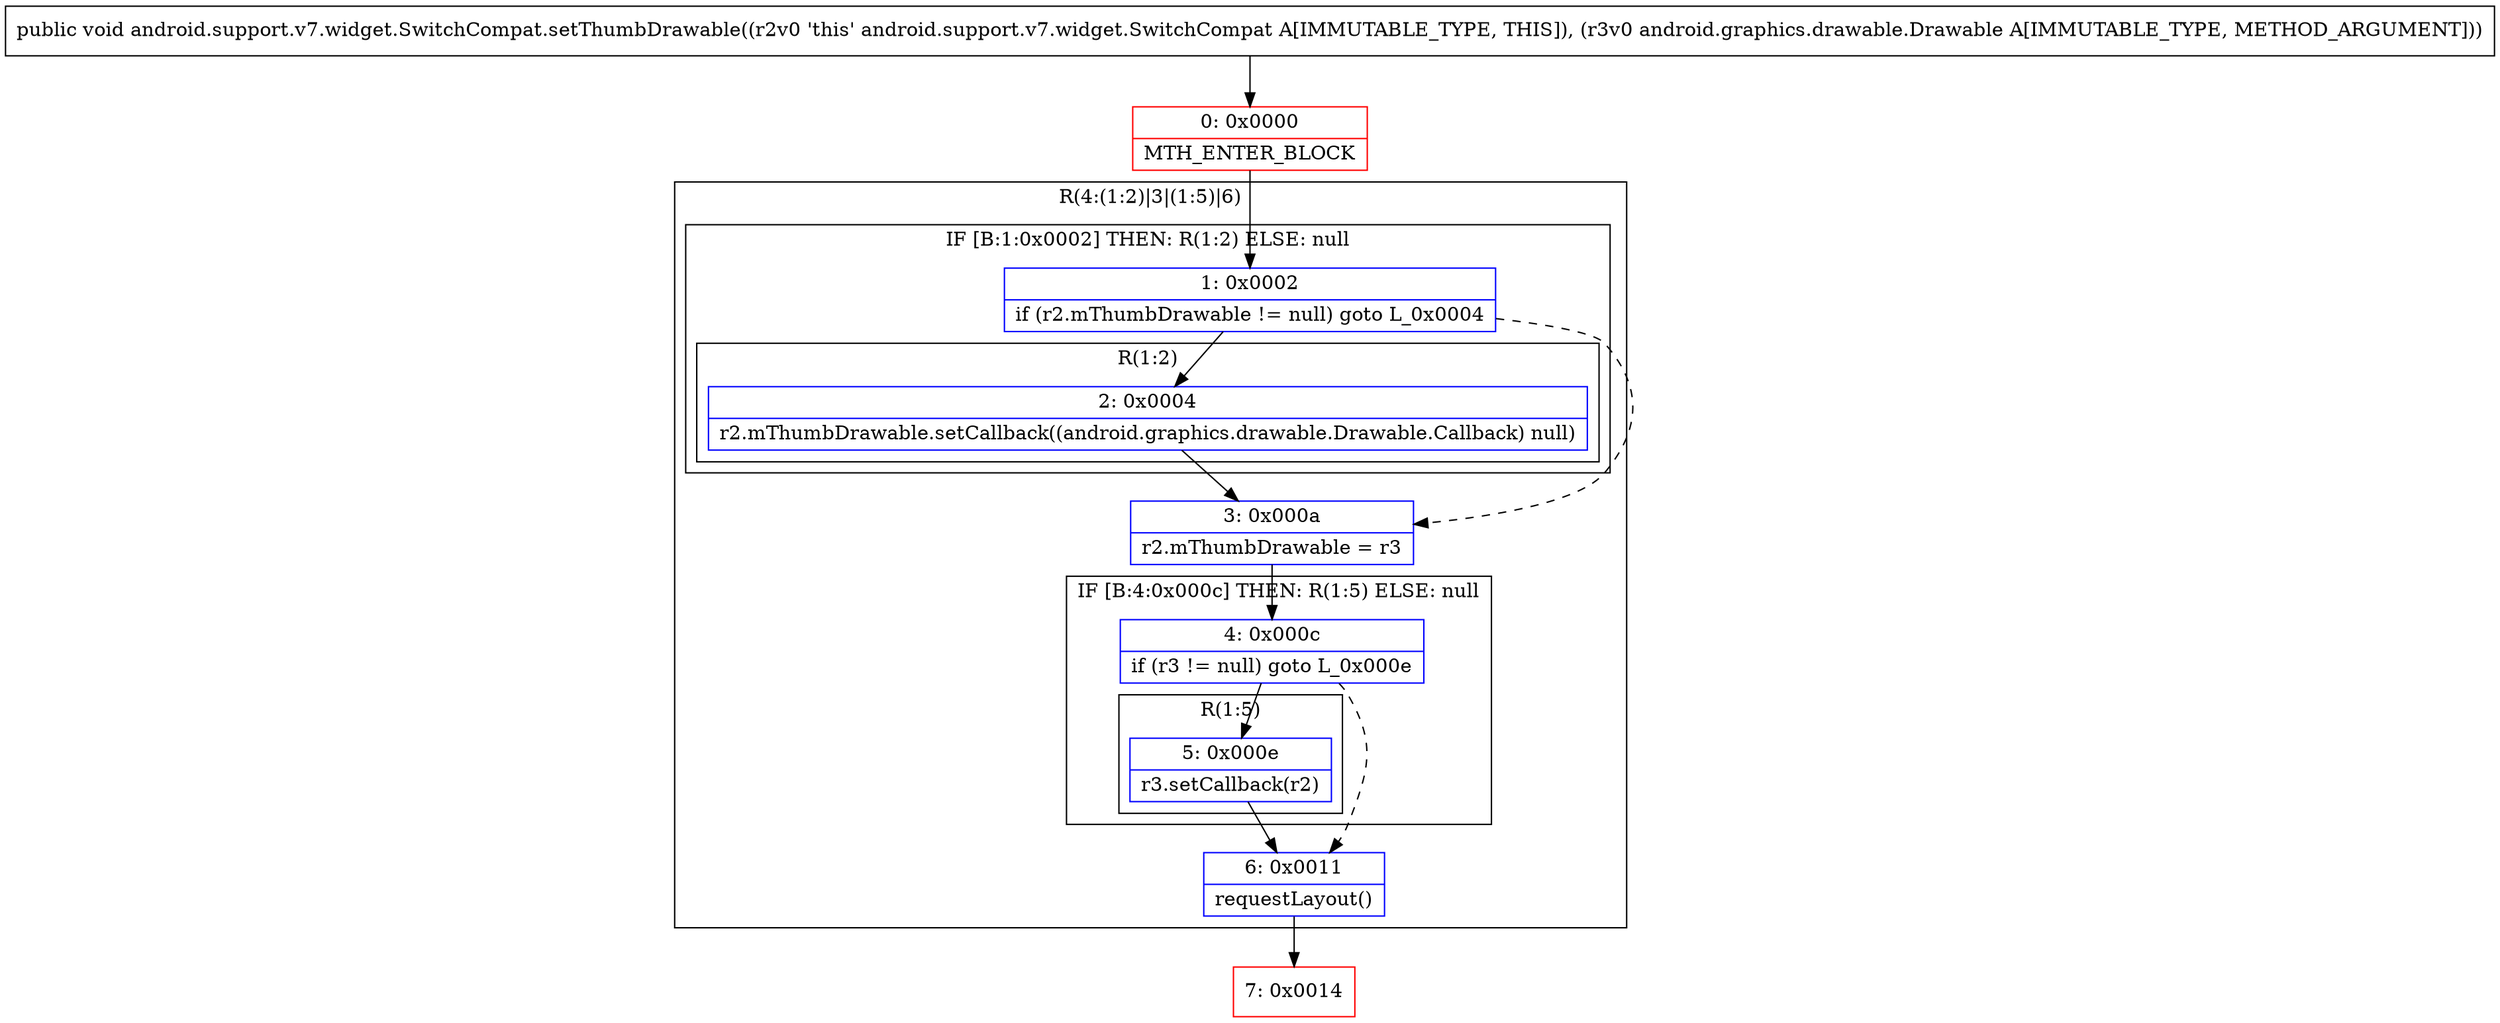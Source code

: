 digraph "CFG forandroid.support.v7.widget.SwitchCompat.setThumbDrawable(Landroid\/graphics\/drawable\/Drawable;)V" {
subgraph cluster_Region_49283981 {
label = "R(4:(1:2)|3|(1:5)|6)";
node [shape=record,color=blue];
subgraph cluster_IfRegion_249578034 {
label = "IF [B:1:0x0002] THEN: R(1:2) ELSE: null";
node [shape=record,color=blue];
Node_1 [shape=record,label="{1\:\ 0x0002|if (r2.mThumbDrawable != null) goto L_0x0004\l}"];
subgraph cluster_Region_1218668889 {
label = "R(1:2)";
node [shape=record,color=blue];
Node_2 [shape=record,label="{2\:\ 0x0004|r2.mThumbDrawable.setCallback((android.graphics.drawable.Drawable.Callback) null)\l}"];
}
}
Node_3 [shape=record,label="{3\:\ 0x000a|r2.mThumbDrawable = r3\l}"];
subgraph cluster_IfRegion_1083925332 {
label = "IF [B:4:0x000c] THEN: R(1:5) ELSE: null";
node [shape=record,color=blue];
Node_4 [shape=record,label="{4\:\ 0x000c|if (r3 != null) goto L_0x000e\l}"];
subgraph cluster_Region_1123417249 {
label = "R(1:5)";
node [shape=record,color=blue];
Node_5 [shape=record,label="{5\:\ 0x000e|r3.setCallback(r2)\l}"];
}
}
Node_6 [shape=record,label="{6\:\ 0x0011|requestLayout()\l}"];
}
Node_0 [shape=record,color=red,label="{0\:\ 0x0000|MTH_ENTER_BLOCK\l}"];
Node_7 [shape=record,color=red,label="{7\:\ 0x0014}"];
MethodNode[shape=record,label="{public void android.support.v7.widget.SwitchCompat.setThumbDrawable((r2v0 'this' android.support.v7.widget.SwitchCompat A[IMMUTABLE_TYPE, THIS]), (r3v0 android.graphics.drawable.Drawable A[IMMUTABLE_TYPE, METHOD_ARGUMENT])) }"];
MethodNode -> Node_0;
Node_1 -> Node_2;
Node_1 -> Node_3[style=dashed];
Node_2 -> Node_3;
Node_3 -> Node_4;
Node_4 -> Node_5;
Node_4 -> Node_6[style=dashed];
Node_5 -> Node_6;
Node_6 -> Node_7;
Node_0 -> Node_1;
}

